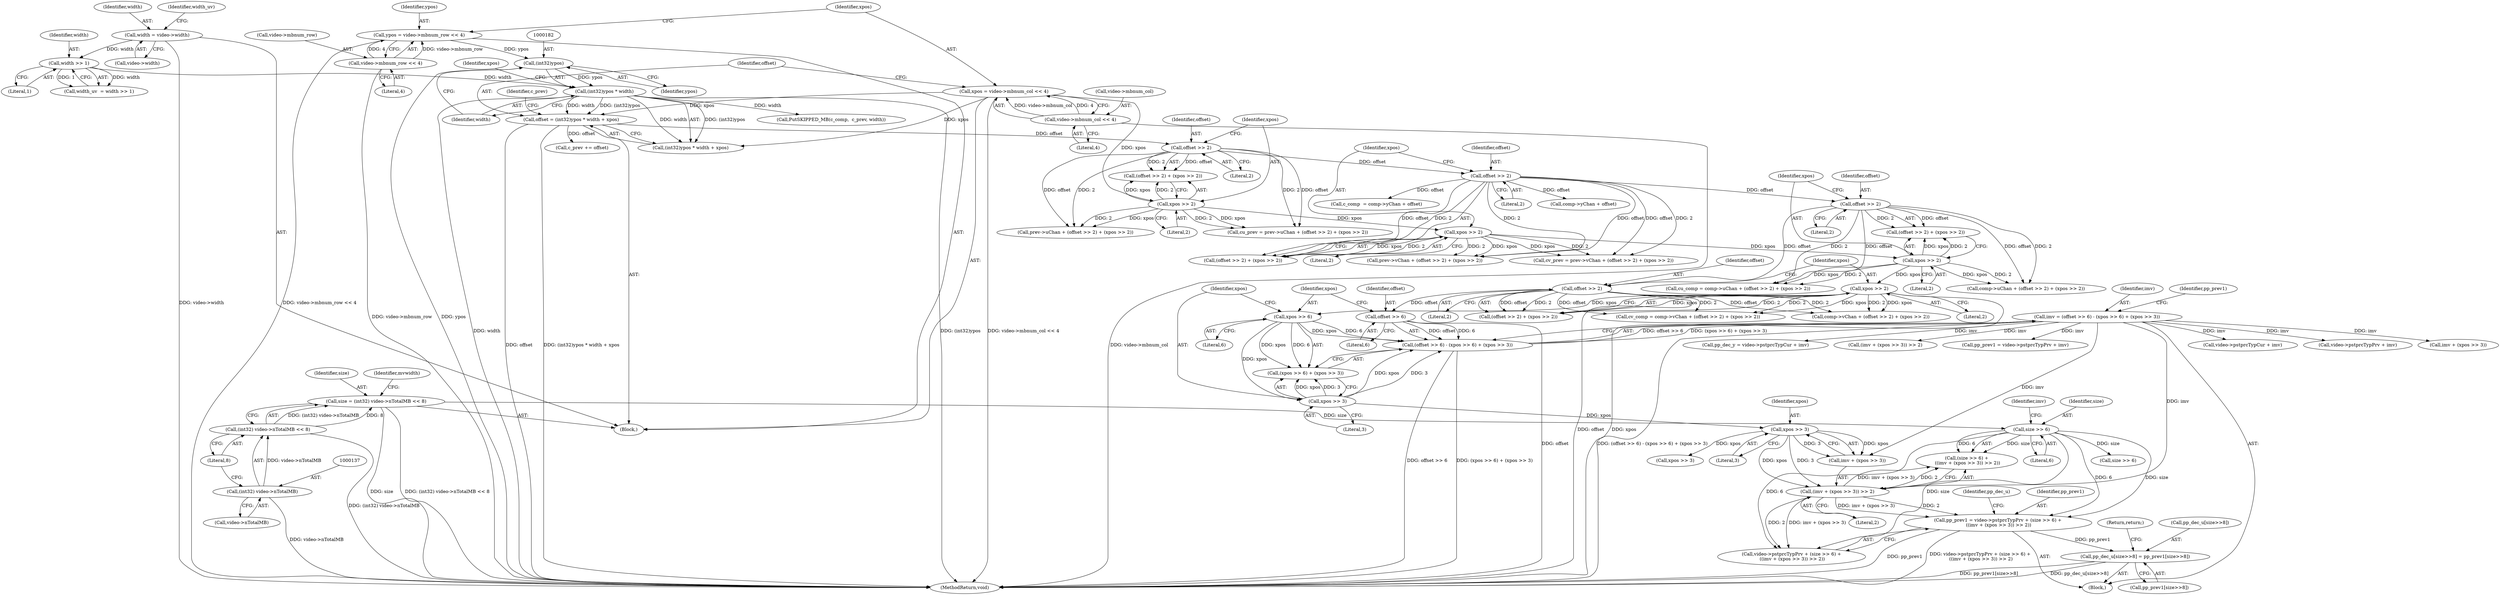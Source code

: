 digraph "0_Android_961e5ac5788b52304e64b9a509781beaf5201fb0_0@array" {
"1000389" [label="(Call,pp_dec_u[size>>8] = pp_prev1[size>>8])"];
"1000350" [label="(Call,pp_prev1 = video->pstprcTypPrv + (size >> 6) +\n ((imv + (xpos >> 3)) >> 2))"];
"1000357" [label="(Call,size >> 6)"];
"1000133" [label="(Call,size = (int32) video->nTotalMB << 8)"];
"1000135" [label="(Call,(int32) video->nTotalMB << 8)"];
"1000136" [label="(Call,(int32) video->nTotalMB)"];
"1000360" [label="(Call,(imv + (xpos >> 3)) >> 2)"];
"1000287" [label="(Call,imv = (offset >> 6) - (xpos >> 6) + (xpos >> 3))"];
"1000289" [label="(Call,(offset >> 6) - (xpos >> 6) + (xpos >> 3))"];
"1000290" [label="(Call,offset >> 6)"];
"1000262" [label="(Call,offset >> 2)"];
"1000249" [label="(Call,offset >> 2)"];
"1000224" [label="(Call,offset >> 2)"];
"1000211" [label="(Call,offset >> 2)"];
"1000177" [label="(Call,offset = (int32)ypos * width + xpos)"];
"1000180" [label="(Call,(int32)ypos * width)"];
"1000181" [label="(Call,(int32)ypos)"];
"1000163" [label="(Call,ypos = video->mbnum_row << 4)"];
"1000165" [label="(Call,video->mbnum_row << 4)"];
"1000160" [label="(Call,width >> 1)"];
"1000153" [label="(Call,width = video->width)"];
"1000170" [label="(Call,xpos = video->mbnum_col << 4)"];
"1000172" [label="(Call,video->mbnum_col << 4)"];
"1000294" [label="(Call,xpos >> 6)"];
"1000265" [label="(Call,xpos >> 2)"];
"1000252" [label="(Call,xpos >> 2)"];
"1000227" [label="(Call,xpos >> 2)"];
"1000214" [label="(Call,xpos >> 2)"];
"1000297" [label="(Call,xpos >> 3)"];
"1000363" [label="(Call,xpos >> 3)"];
"1000287" [label="(Call,imv = (offset >> 6) - (xpos >> 6) + (xpos >> 3))"];
"1000227" [label="(Call,xpos >> 2)"];
"1000217" [label="(Call,cv_prev = prev->vChan + (offset >> 2) + (xpos >> 2))"];
"1000351" [label="(Identifier,pp_prev1)"];
"1000185" [label="(Identifier,xpos)"];
"1000155" [label="(Call,video->width)"];
"1000169" [label="(Literal,4)"];
"1000294" [label="(Call,xpos >> 6)"];
"1000293" [label="(Call,(xpos >> 6) + (xpos >> 3))"];
"1000395" [label="(Call,pp_prev1[size>>8])"];
"1000307" [label="(Call,pp_dec_y = video->pstprcTypCur + imv)"];
"1000357" [label="(Call,size >> 6)"];
"1000377" [label="(Call,(imv + (xpos >> 3)) >> 2)"];
"1000219" [label="(Call,prev->vChan + (offset >> 2) + (xpos >> 2))"];
"1000161" [label="(Identifier,width)"];
"1000374" [label="(Call,size >> 6)"];
"1000177" [label="(Call,offset = (int32)ypos * width + xpos)"];
"1000295" [label="(Identifier,xpos)"];
"1000204" [label="(Call,cu_prev = prev->uChan + (offset >> 2) + (xpos >> 2))"];
"1000290" [label="(Call,offset >> 6)"];
"1000363" [label="(Call,xpos >> 3)"];
"1000248" [label="(Call,(offset >> 2) + (xpos >> 2))"];
"1000291" [label="(Identifier,offset)"];
"1000350" [label="(Call,pp_prev1 = video->pstprcTypPrv + (size >> 6) +\n ((imv + (xpos >> 3)) >> 2))"];
"1000147" [label="(Identifier,mvwidth)"];
"1000251" [label="(Literal,2)"];
"1000300" [label="(Call,pp_prev1 = video->pstprcTypPrv + imv)"];
"1000172" [label="(Call,video->mbnum_col << 4)"];
"1000154" [label="(Identifier,width)"];
"1000368" [label="(Identifier,pp_dec_u)"];
"1000254" [label="(Literal,2)"];
"1000401" [label="(MethodReturn,void)"];
"1000176" [label="(Literal,4)"];
"1000253" [label="(Identifier,xpos)"];
"1000390" [label="(Call,pp_dec_u[size>>8])"];
"1000361" [label="(Call,imv + (xpos >> 3))"];
"1000296" [label="(Literal,6)"];
"1000211" [label="(Call,offset >> 2)"];
"1000171" [label="(Identifier,xpos)"];
"1000225" [label="(Identifier,offset)"];
"1000366" [label="(Literal,2)"];
"1000162" [label="(Literal,1)"];
"1000187" [label="(Identifier,c_prev)"];
"1000299" [label="(Literal,3)"];
"1000267" [label="(Literal,2)"];
"1000358" [label="(Identifier,size)"];
"1000288" [label="(Identifier,imv)"];
"1000153" [label="(Call,width = video->width)"];
"1000250" [label="(Identifier,offset)"];
"1000160" [label="(Call,width >> 1)"];
"1000352" [label="(Call,video->pstprcTypPrv + (size >> 6) +\n ((imv + (xpos >> 3)) >> 2))"];
"1000164" [label="(Identifier,ypos)"];
"1000165" [label="(Call,video->mbnum_row << 4)"];
"1000359" [label="(Literal,6)"];
"1000255" [label="(Call,cv_comp = comp->vChan + (offset >> 2) + (xpos >> 2))"];
"1000400" [label="(Return,return;)"];
"1000268" [label="(Call,PutSKIPPED_MB(c_comp,  c_prev, width))"];
"1000362" [label="(Identifier,imv)"];
"1000249" [label="(Call,offset >> 2)"];
"1000301" [label="(Identifier,pp_prev1)"];
"1000298" [label="(Identifier,xpos)"];
"1000226" [label="(Literal,2)"];
"1000170" [label="(Call,xpos = video->mbnum_col << 4)"];
"1000206" [label="(Call,prev->uChan + (offset >> 2) + (xpos >> 2))"];
"1000237" [label="(Call,comp->yChan + offset)"];
"1000389" [label="(Call,pp_dec_u[size>>8] = pp_prev1[size>>8])"];
"1000159" [label="(Identifier,width_uv)"];
"1000257" [label="(Call,comp->vChan + (offset >> 2) + (xpos >> 2))"];
"1000265" [label="(Call,xpos >> 2)"];
"1000252" [label="(Call,xpos >> 2)"];
"1000235" [label="(Call,c_comp  = comp->yChan + offset)"];
"1000262" [label="(Call,offset >> 2)"];
"1000180" [label="(Call,(int32)ypos * width)"];
"1000181" [label="(Call,(int32)ypos)"];
"1000244" [label="(Call,comp->uChan + (offset >> 2) + (xpos >> 2))"];
"1000356" [label="(Call,(size >> 6) +\n ((imv + (xpos >> 3)) >> 2))"];
"1000173" [label="(Call,video->mbnum_col)"];
"1000215" [label="(Identifier,xpos)"];
"1000286" [label="(Block,)"];
"1000158" [label="(Call,width_uv  = width >> 1)"];
"1000210" [label="(Call,(offset >> 2) + (xpos >> 2))"];
"1000297" [label="(Call,xpos >> 3)"];
"1000214" [label="(Call,xpos >> 2)"];
"1000135" [label="(Call,(int32) video->nTotalMB << 8)"];
"1000201" [label="(Call,c_prev += offset)"];
"1000228" [label="(Identifier,xpos)"];
"1000138" [label="(Call,video->nTotalMB)"];
"1000309" [label="(Call,video->pstprcTypCur + imv)"];
"1000261" [label="(Call,(offset >> 2) + (xpos >> 2))"];
"1000112" [label="(Block,)"];
"1000380" [label="(Call,xpos >> 3)"];
"1000163" [label="(Call,ypos = video->mbnum_row << 4)"];
"1000229" [label="(Literal,2)"];
"1000365" [label="(Literal,3)"];
"1000302" [label="(Call,video->pstprcTypPrv + imv)"];
"1000216" [label="(Literal,2)"];
"1000179" [label="(Call,(int32)ypos * width + xpos)"];
"1000224" [label="(Call,offset >> 2)"];
"1000364" [label="(Identifier,xpos)"];
"1000360" [label="(Call,(imv + (xpos >> 3)) >> 2)"];
"1000166" [label="(Call,video->mbnum_row)"];
"1000178" [label="(Identifier,offset)"];
"1000378" [label="(Call,imv + (xpos >> 3))"];
"1000213" [label="(Literal,2)"];
"1000242" [label="(Call,cu_comp = comp->uChan + (offset >> 2) + (xpos >> 2))"];
"1000289" [label="(Call,(offset >> 6) - (xpos >> 6) + (xpos >> 3))"];
"1000264" [label="(Literal,2)"];
"1000212" [label="(Identifier,offset)"];
"1000292" [label="(Literal,6)"];
"1000141" [label="(Literal,8)"];
"1000266" [label="(Identifier,xpos)"];
"1000263" [label="(Identifier,offset)"];
"1000133" [label="(Call,size = (int32) video->nTotalMB << 8)"];
"1000184" [label="(Identifier,width)"];
"1000223" [label="(Call,(offset >> 2) + (xpos >> 2))"];
"1000136" [label="(Call,(int32) video->nTotalMB)"];
"1000183" [label="(Identifier,ypos)"];
"1000134" [label="(Identifier,size)"];
"1000389" -> "1000286"  [label="AST: "];
"1000389" -> "1000395"  [label="CFG: "];
"1000390" -> "1000389"  [label="AST: "];
"1000395" -> "1000389"  [label="AST: "];
"1000400" -> "1000389"  [label="CFG: "];
"1000389" -> "1000401"  [label="DDG: pp_dec_u[size>>8]"];
"1000389" -> "1000401"  [label="DDG: pp_prev1[size>>8]"];
"1000350" -> "1000389"  [label="DDG: pp_prev1"];
"1000350" -> "1000286"  [label="AST: "];
"1000350" -> "1000352"  [label="CFG: "];
"1000351" -> "1000350"  [label="AST: "];
"1000352" -> "1000350"  [label="AST: "];
"1000368" -> "1000350"  [label="CFG: "];
"1000350" -> "1000401"  [label="DDG: pp_prev1"];
"1000350" -> "1000401"  [label="DDG: video->pstprcTypPrv + (size >> 6) +\n ((imv + (xpos >> 3)) >> 2)"];
"1000357" -> "1000350"  [label="DDG: size"];
"1000357" -> "1000350"  [label="DDG: 6"];
"1000360" -> "1000350"  [label="DDG: imv + (xpos >> 3)"];
"1000360" -> "1000350"  [label="DDG: 2"];
"1000357" -> "1000356"  [label="AST: "];
"1000357" -> "1000359"  [label="CFG: "];
"1000358" -> "1000357"  [label="AST: "];
"1000359" -> "1000357"  [label="AST: "];
"1000362" -> "1000357"  [label="CFG: "];
"1000357" -> "1000352"  [label="DDG: size"];
"1000357" -> "1000352"  [label="DDG: 6"];
"1000357" -> "1000356"  [label="DDG: size"];
"1000357" -> "1000356"  [label="DDG: 6"];
"1000133" -> "1000357"  [label="DDG: size"];
"1000357" -> "1000374"  [label="DDG: size"];
"1000133" -> "1000112"  [label="AST: "];
"1000133" -> "1000135"  [label="CFG: "];
"1000134" -> "1000133"  [label="AST: "];
"1000135" -> "1000133"  [label="AST: "];
"1000147" -> "1000133"  [label="CFG: "];
"1000133" -> "1000401"  [label="DDG: size"];
"1000133" -> "1000401"  [label="DDG: (int32) video->nTotalMB << 8"];
"1000135" -> "1000133"  [label="DDG: (int32) video->nTotalMB"];
"1000135" -> "1000133"  [label="DDG: 8"];
"1000135" -> "1000141"  [label="CFG: "];
"1000136" -> "1000135"  [label="AST: "];
"1000141" -> "1000135"  [label="AST: "];
"1000135" -> "1000401"  [label="DDG: (int32) video->nTotalMB"];
"1000136" -> "1000135"  [label="DDG: video->nTotalMB"];
"1000136" -> "1000138"  [label="CFG: "];
"1000137" -> "1000136"  [label="AST: "];
"1000138" -> "1000136"  [label="AST: "];
"1000141" -> "1000136"  [label="CFG: "];
"1000136" -> "1000401"  [label="DDG: video->nTotalMB"];
"1000360" -> "1000356"  [label="AST: "];
"1000360" -> "1000366"  [label="CFG: "];
"1000361" -> "1000360"  [label="AST: "];
"1000366" -> "1000360"  [label="AST: "];
"1000356" -> "1000360"  [label="CFG: "];
"1000360" -> "1000352"  [label="DDG: imv + (xpos >> 3)"];
"1000360" -> "1000352"  [label="DDG: 2"];
"1000360" -> "1000356"  [label="DDG: imv + (xpos >> 3)"];
"1000360" -> "1000356"  [label="DDG: 2"];
"1000287" -> "1000360"  [label="DDG: imv"];
"1000363" -> "1000360"  [label="DDG: xpos"];
"1000363" -> "1000360"  [label="DDG: 3"];
"1000287" -> "1000286"  [label="AST: "];
"1000287" -> "1000289"  [label="CFG: "];
"1000288" -> "1000287"  [label="AST: "];
"1000289" -> "1000287"  [label="AST: "];
"1000301" -> "1000287"  [label="CFG: "];
"1000287" -> "1000401"  [label="DDG: (offset >> 6) - (xpos >> 6) + (xpos >> 3)"];
"1000289" -> "1000287"  [label="DDG: offset >> 6"];
"1000289" -> "1000287"  [label="DDG: (xpos >> 6) + (xpos >> 3)"];
"1000287" -> "1000300"  [label="DDG: imv"];
"1000287" -> "1000302"  [label="DDG: imv"];
"1000287" -> "1000307"  [label="DDG: imv"];
"1000287" -> "1000309"  [label="DDG: imv"];
"1000287" -> "1000361"  [label="DDG: imv"];
"1000287" -> "1000377"  [label="DDG: imv"];
"1000287" -> "1000378"  [label="DDG: imv"];
"1000289" -> "1000293"  [label="CFG: "];
"1000290" -> "1000289"  [label="AST: "];
"1000293" -> "1000289"  [label="AST: "];
"1000289" -> "1000401"  [label="DDG: offset >> 6"];
"1000289" -> "1000401"  [label="DDG: (xpos >> 6) + (xpos >> 3)"];
"1000290" -> "1000289"  [label="DDG: offset"];
"1000290" -> "1000289"  [label="DDG: 6"];
"1000294" -> "1000289"  [label="DDG: xpos"];
"1000294" -> "1000289"  [label="DDG: 6"];
"1000297" -> "1000289"  [label="DDG: xpos"];
"1000297" -> "1000289"  [label="DDG: 3"];
"1000290" -> "1000292"  [label="CFG: "];
"1000291" -> "1000290"  [label="AST: "];
"1000292" -> "1000290"  [label="AST: "];
"1000295" -> "1000290"  [label="CFG: "];
"1000290" -> "1000401"  [label="DDG: offset"];
"1000262" -> "1000290"  [label="DDG: offset"];
"1000262" -> "1000261"  [label="AST: "];
"1000262" -> "1000264"  [label="CFG: "];
"1000263" -> "1000262"  [label="AST: "];
"1000264" -> "1000262"  [label="AST: "];
"1000266" -> "1000262"  [label="CFG: "];
"1000262" -> "1000401"  [label="DDG: offset"];
"1000262" -> "1000255"  [label="DDG: offset"];
"1000262" -> "1000255"  [label="DDG: 2"];
"1000262" -> "1000257"  [label="DDG: offset"];
"1000262" -> "1000257"  [label="DDG: 2"];
"1000262" -> "1000261"  [label="DDG: offset"];
"1000262" -> "1000261"  [label="DDG: 2"];
"1000249" -> "1000262"  [label="DDG: offset"];
"1000249" -> "1000248"  [label="AST: "];
"1000249" -> "1000251"  [label="CFG: "];
"1000250" -> "1000249"  [label="AST: "];
"1000251" -> "1000249"  [label="AST: "];
"1000253" -> "1000249"  [label="CFG: "];
"1000249" -> "1000242"  [label="DDG: offset"];
"1000249" -> "1000242"  [label="DDG: 2"];
"1000249" -> "1000244"  [label="DDG: offset"];
"1000249" -> "1000244"  [label="DDG: 2"];
"1000249" -> "1000248"  [label="DDG: offset"];
"1000249" -> "1000248"  [label="DDG: 2"];
"1000224" -> "1000249"  [label="DDG: offset"];
"1000224" -> "1000223"  [label="AST: "];
"1000224" -> "1000226"  [label="CFG: "];
"1000225" -> "1000224"  [label="AST: "];
"1000226" -> "1000224"  [label="AST: "];
"1000228" -> "1000224"  [label="CFG: "];
"1000224" -> "1000217"  [label="DDG: offset"];
"1000224" -> "1000217"  [label="DDG: 2"];
"1000224" -> "1000219"  [label="DDG: offset"];
"1000224" -> "1000219"  [label="DDG: 2"];
"1000224" -> "1000223"  [label="DDG: offset"];
"1000224" -> "1000223"  [label="DDG: 2"];
"1000211" -> "1000224"  [label="DDG: offset"];
"1000224" -> "1000235"  [label="DDG: offset"];
"1000224" -> "1000237"  [label="DDG: offset"];
"1000211" -> "1000210"  [label="AST: "];
"1000211" -> "1000213"  [label="CFG: "];
"1000212" -> "1000211"  [label="AST: "];
"1000213" -> "1000211"  [label="AST: "];
"1000215" -> "1000211"  [label="CFG: "];
"1000211" -> "1000204"  [label="DDG: offset"];
"1000211" -> "1000204"  [label="DDG: 2"];
"1000211" -> "1000206"  [label="DDG: offset"];
"1000211" -> "1000206"  [label="DDG: 2"];
"1000211" -> "1000210"  [label="DDG: offset"];
"1000211" -> "1000210"  [label="DDG: 2"];
"1000177" -> "1000211"  [label="DDG: offset"];
"1000177" -> "1000112"  [label="AST: "];
"1000177" -> "1000179"  [label="CFG: "];
"1000178" -> "1000177"  [label="AST: "];
"1000179" -> "1000177"  [label="AST: "];
"1000187" -> "1000177"  [label="CFG: "];
"1000177" -> "1000401"  [label="DDG: offset"];
"1000177" -> "1000401"  [label="DDG: (int32)ypos * width + xpos"];
"1000180" -> "1000177"  [label="DDG: (int32)ypos"];
"1000180" -> "1000177"  [label="DDG: width"];
"1000170" -> "1000177"  [label="DDG: xpos"];
"1000177" -> "1000201"  [label="DDG: offset"];
"1000180" -> "1000179"  [label="AST: "];
"1000180" -> "1000184"  [label="CFG: "];
"1000181" -> "1000180"  [label="AST: "];
"1000184" -> "1000180"  [label="AST: "];
"1000185" -> "1000180"  [label="CFG: "];
"1000180" -> "1000401"  [label="DDG: width"];
"1000180" -> "1000401"  [label="DDG: (int32)ypos"];
"1000180" -> "1000179"  [label="DDG: (int32)ypos"];
"1000180" -> "1000179"  [label="DDG: width"];
"1000181" -> "1000180"  [label="DDG: ypos"];
"1000160" -> "1000180"  [label="DDG: width"];
"1000180" -> "1000268"  [label="DDG: width"];
"1000181" -> "1000183"  [label="CFG: "];
"1000182" -> "1000181"  [label="AST: "];
"1000183" -> "1000181"  [label="AST: "];
"1000184" -> "1000181"  [label="CFG: "];
"1000181" -> "1000401"  [label="DDG: ypos"];
"1000163" -> "1000181"  [label="DDG: ypos"];
"1000163" -> "1000112"  [label="AST: "];
"1000163" -> "1000165"  [label="CFG: "];
"1000164" -> "1000163"  [label="AST: "];
"1000165" -> "1000163"  [label="AST: "];
"1000171" -> "1000163"  [label="CFG: "];
"1000163" -> "1000401"  [label="DDG: video->mbnum_row << 4"];
"1000165" -> "1000163"  [label="DDG: video->mbnum_row"];
"1000165" -> "1000163"  [label="DDG: 4"];
"1000165" -> "1000169"  [label="CFG: "];
"1000166" -> "1000165"  [label="AST: "];
"1000169" -> "1000165"  [label="AST: "];
"1000165" -> "1000401"  [label="DDG: video->mbnum_row"];
"1000160" -> "1000158"  [label="AST: "];
"1000160" -> "1000162"  [label="CFG: "];
"1000161" -> "1000160"  [label="AST: "];
"1000162" -> "1000160"  [label="AST: "];
"1000158" -> "1000160"  [label="CFG: "];
"1000160" -> "1000158"  [label="DDG: width"];
"1000160" -> "1000158"  [label="DDG: 1"];
"1000153" -> "1000160"  [label="DDG: width"];
"1000153" -> "1000112"  [label="AST: "];
"1000153" -> "1000155"  [label="CFG: "];
"1000154" -> "1000153"  [label="AST: "];
"1000155" -> "1000153"  [label="AST: "];
"1000159" -> "1000153"  [label="CFG: "];
"1000153" -> "1000401"  [label="DDG: video->width"];
"1000170" -> "1000112"  [label="AST: "];
"1000170" -> "1000172"  [label="CFG: "];
"1000171" -> "1000170"  [label="AST: "];
"1000172" -> "1000170"  [label="AST: "];
"1000178" -> "1000170"  [label="CFG: "];
"1000170" -> "1000401"  [label="DDG: video->mbnum_col << 4"];
"1000172" -> "1000170"  [label="DDG: video->mbnum_col"];
"1000172" -> "1000170"  [label="DDG: 4"];
"1000170" -> "1000179"  [label="DDG: xpos"];
"1000170" -> "1000214"  [label="DDG: xpos"];
"1000172" -> "1000176"  [label="CFG: "];
"1000173" -> "1000172"  [label="AST: "];
"1000176" -> "1000172"  [label="AST: "];
"1000172" -> "1000401"  [label="DDG: video->mbnum_col"];
"1000294" -> "1000293"  [label="AST: "];
"1000294" -> "1000296"  [label="CFG: "];
"1000295" -> "1000294"  [label="AST: "];
"1000296" -> "1000294"  [label="AST: "];
"1000298" -> "1000294"  [label="CFG: "];
"1000294" -> "1000293"  [label="DDG: xpos"];
"1000294" -> "1000293"  [label="DDG: 6"];
"1000265" -> "1000294"  [label="DDG: xpos"];
"1000294" -> "1000297"  [label="DDG: xpos"];
"1000265" -> "1000261"  [label="AST: "];
"1000265" -> "1000267"  [label="CFG: "];
"1000266" -> "1000265"  [label="AST: "];
"1000267" -> "1000265"  [label="AST: "];
"1000261" -> "1000265"  [label="CFG: "];
"1000265" -> "1000401"  [label="DDG: xpos"];
"1000265" -> "1000255"  [label="DDG: xpos"];
"1000265" -> "1000255"  [label="DDG: 2"];
"1000265" -> "1000257"  [label="DDG: xpos"];
"1000265" -> "1000257"  [label="DDG: 2"];
"1000265" -> "1000261"  [label="DDG: xpos"];
"1000265" -> "1000261"  [label="DDG: 2"];
"1000252" -> "1000265"  [label="DDG: xpos"];
"1000252" -> "1000248"  [label="AST: "];
"1000252" -> "1000254"  [label="CFG: "];
"1000253" -> "1000252"  [label="AST: "];
"1000254" -> "1000252"  [label="AST: "];
"1000248" -> "1000252"  [label="CFG: "];
"1000252" -> "1000242"  [label="DDG: xpos"];
"1000252" -> "1000242"  [label="DDG: 2"];
"1000252" -> "1000244"  [label="DDG: xpos"];
"1000252" -> "1000244"  [label="DDG: 2"];
"1000252" -> "1000248"  [label="DDG: xpos"];
"1000252" -> "1000248"  [label="DDG: 2"];
"1000227" -> "1000252"  [label="DDG: xpos"];
"1000227" -> "1000223"  [label="AST: "];
"1000227" -> "1000229"  [label="CFG: "];
"1000228" -> "1000227"  [label="AST: "];
"1000229" -> "1000227"  [label="AST: "];
"1000223" -> "1000227"  [label="CFG: "];
"1000227" -> "1000217"  [label="DDG: xpos"];
"1000227" -> "1000217"  [label="DDG: 2"];
"1000227" -> "1000219"  [label="DDG: xpos"];
"1000227" -> "1000219"  [label="DDG: 2"];
"1000227" -> "1000223"  [label="DDG: xpos"];
"1000227" -> "1000223"  [label="DDG: 2"];
"1000214" -> "1000227"  [label="DDG: xpos"];
"1000214" -> "1000210"  [label="AST: "];
"1000214" -> "1000216"  [label="CFG: "];
"1000215" -> "1000214"  [label="AST: "];
"1000216" -> "1000214"  [label="AST: "];
"1000210" -> "1000214"  [label="CFG: "];
"1000214" -> "1000204"  [label="DDG: xpos"];
"1000214" -> "1000204"  [label="DDG: 2"];
"1000214" -> "1000206"  [label="DDG: xpos"];
"1000214" -> "1000206"  [label="DDG: 2"];
"1000214" -> "1000210"  [label="DDG: xpos"];
"1000214" -> "1000210"  [label="DDG: 2"];
"1000297" -> "1000293"  [label="AST: "];
"1000297" -> "1000299"  [label="CFG: "];
"1000298" -> "1000297"  [label="AST: "];
"1000299" -> "1000297"  [label="AST: "];
"1000293" -> "1000297"  [label="CFG: "];
"1000297" -> "1000293"  [label="DDG: xpos"];
"1000297" -> "1000293"  [label="DDG: 3"];
"1000297" -> "1000363"  [label="DDG: xpos"];
"1000363" -> "1000361"  [label="AST: "];
"1000363" -> "1000365"  [label="CFG: "];
"1000364" -> "1000363"  [label="AST: "];
"1000365" -> "1000363"  [label="AST: "];
"1000361" -> "1000363"  [label="CFG: "];
"1000363" -> "1000361"  [label="DDG: xpos"];
"1000363" -> "1000361"  [label="DDG: 3"];
"1000363" -> "1000380"  [label="DDG: xpos"];
}
